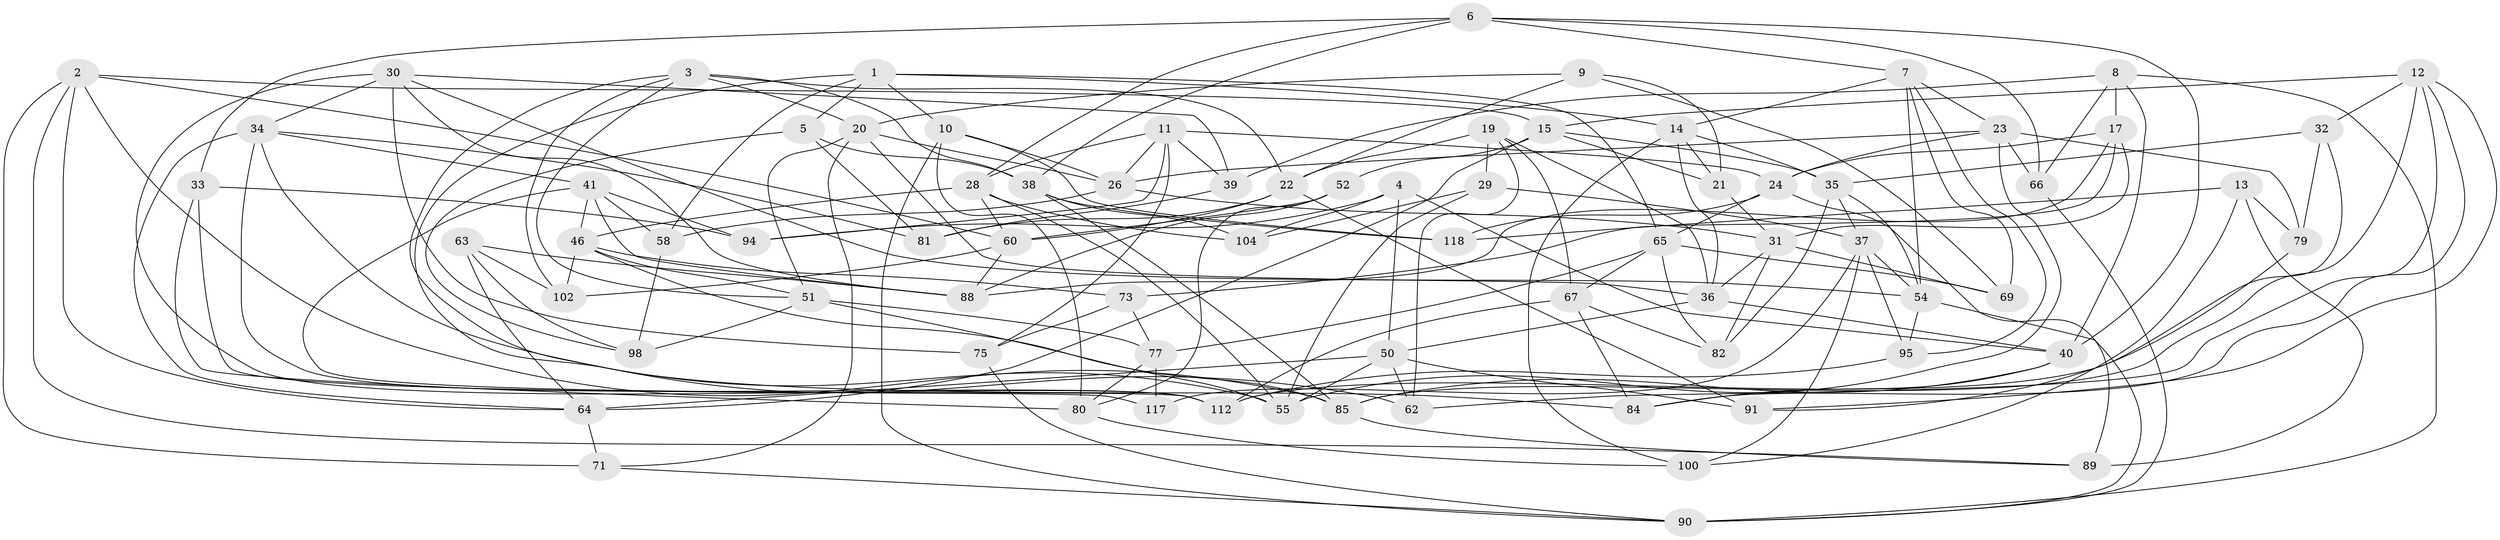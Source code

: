 // Generated by graph-tools (version 1.1) at 2025/24/03/03/25 07:24:28]
// undirected, 75 vertices, 189 edges
graph export_dot {
graph [start="1"]
  node [color=gray90,style=filled];
  1 [super="+76"];
  2 [super="+74"];
  3 [super="+16"];
  4;
  5;
  6 [super="+93"];
  7 [super="+70"];
  8 [super="+48"];
  9;
  10 [super="+25"];
  11 [super="+96"];
  12 [super="+49"];
  13;
  14 [super="+53"];
  15 [super="+18"];
  17 [super="+42"];
  19 [super="+43"];
  20 [super="+57"];
  21;
  22 [super="+61"];
  23 [super="+72"];
  24 [super="+27"];
  26 [super="+68"];
  28 [super="+56"];
  29;
  30 [super="+106"];
  31 [super="+103"];
  32;
  33 [super="+101"];
  34 [super="+92"];
  35 [super="+45"];
  36 [super="+59"];
  37 [super="+87"];
  38 [super="+47"];
  39;
  40 [super="+115"];
  41 [super="+44"];
  46 [super="+108"];
  50 [super="+111"];
  51 [super="+116"];
  52;
  54 [super="+78"];
  55 [super="+110"];
  58;
  60 [super="+105"];
  62;
  63;
  64 [super="+113"];
  65 [super="+107"];
  66;
  67 [super="+83"];
  69;
  71;
  73;
  75;
  77 [super="+99"];
  79;
  80 [super="+119"];
  81;
  82;
  84;
  85 [super="+86"];
  88 [super="+109"];
  89;
  90 [super="+97"];
  91;
  94 [super="+114"];
  95;
  98;
  100;
  102;
  104;
  112 [super="+120"];
  117;
  118;
  1 -- 5;
  1 -- 10;
  1 -- 14;
  1 -- 65;
  1 -- 58;
  1 -- 55;
  2 -- 64;
  2 -- 71;
  2 -- 60;
  2 -- 89;
  2 -- 85;
  2 -- 15;
  3 -- 20;
  3 -- 62;
  3 -- 102;
  3 -- 51;
  3 -- 38;
  3 -- 22;
  4 -- 104;
  4 -- 94;
  4 -- 50;
  4 -- 40;
  5 -- 81;
  5 -- 98;
  5 -- 38;
  6 -- 33;
  6 -- 40;
  6 -- 66;
  6 -- 28;
  6 -- 7;
  6 -- 38;
  7 -- 23;
  7 -- 69;
  7 -- 95;
  7 -- 14;
  7 -- 54;
  8 -- 66;
  8 -- 17 [weight=2];
  8 -- 39;
  8 -- 40;
  8 -- 90;
  9 -- 21;
  9 -- 22;
  9 -- 69;
  9 -- 20;
  10 -- 90;
  10 -- 80 [weight=2];
  10 -- 118;
  10 -- 26;
  11 -- 39;
  11 -- 75;
  11 -- 24;
  11 -- 28;
  11 -- 94;
  11 -- 26;
  12 -- 84;
  12 -- 62;
  12 -- 15;
  12 -- 32;
  12 -- 91;
  12 -- 85;
  13 -- 118;
  13 -- 79;
  13 -- 100;
  13 -- 89;
  14 -- 35;
  14 -- 36;
  14 -- 21;
  14 -- 100;
  15 -- 52;
  15 -- 21;
  15 -- 64;
  15 -- 35;
  17 -- 73;
  17 -- 24;
  17 -- 31;
  17 -- 88;
  19 -- 29;
  19 -- 22;
  19 -- 67 [weight=2];
  19 -- 62;
  19 -- 36;
  20 -- 26;
  20 -- 71;
  20 -- 36;
  20 -- 51;
  21 -- 31;
  22 -- 91;
  22 -- 81;
  22 -- 60;
  23 -- 79;
  23 -- 24;
  23 -- 26;
  23 -- 66;
  23 -- 55;
  24 -- 89;
  24 -- 118;
  24 -- 65;
  26 -- 31;
  26 -- 58;
  28 -- 60;
  28 -- 104;
  28 -- 55;
  28 -- 46;
  29 -- 104;
  29 -- 55;
  29 -- 37;
  30 -- 112;
  30 -- 88;
  30 -- 54;
  30 -- 34;
  30 -- 75;
  30 -- 39;
  31 -- 36;
  31 -- 82;
  31 -- 69;
  32 -- 79;
  32 -- 35;
  32 -- 112;
  33 -- 94 [weight=3];
  33 -- 117;
  33 -- 80;
  34 -- 84;
  34 -- 41;
  34 -- 112;
  34 -- 64;
  34 -- 81;
  35 -- 82;
  35 -- 54;
  35 -- 37;
  36 -- 40;
  36 -- 50;
  37 -- 95;
  37 -- 117;
  37 -- 54;
  37 -- 100;
  38 -- 118;
  38 -- 85;
  38 -- 104;
  39 -- 81;
  40 -- 85;
  40 -- 84;
  41 -- 112;
  41 -- 58;
  41 -- 88;
  41 -- 94;
  41 -- 46;
  46 -- 73;
  46 -- 85;
  46 -- 102;
  46 -- 51;
  50 -- 91;
  50 -- 55;
  50 -- 64;
  50 -- 62;
  51 -- 77;
  51 -- 55;
  51 -- 98;
  52 -- 60;
  52 -- 88;
  52 -- 80;
  54 -- 95;
  54 -- 90;
  58 -- 98;
  60 -- 88;
  60 -- 102;
  63 -- 64;
  63 -- 98;
  63 -- 102;
  63 -- 88;
  64 -- 71;
  65 -- 82;
  65 -- 77;
  65 -- 67;
  65 -- 69;
  66 -- 90;
  67 -- 82;
  67 -- 112;
  67 -- 84;
  71 -- 90;
  73 -- 75;
  73 -- 77;
  75 -- 90;
  77 -- 117 [weight=2];
  77 -- 80;
  79 -- 91;
  80 -- 100;
  85 -- 89;
  95 -- 112;
}
